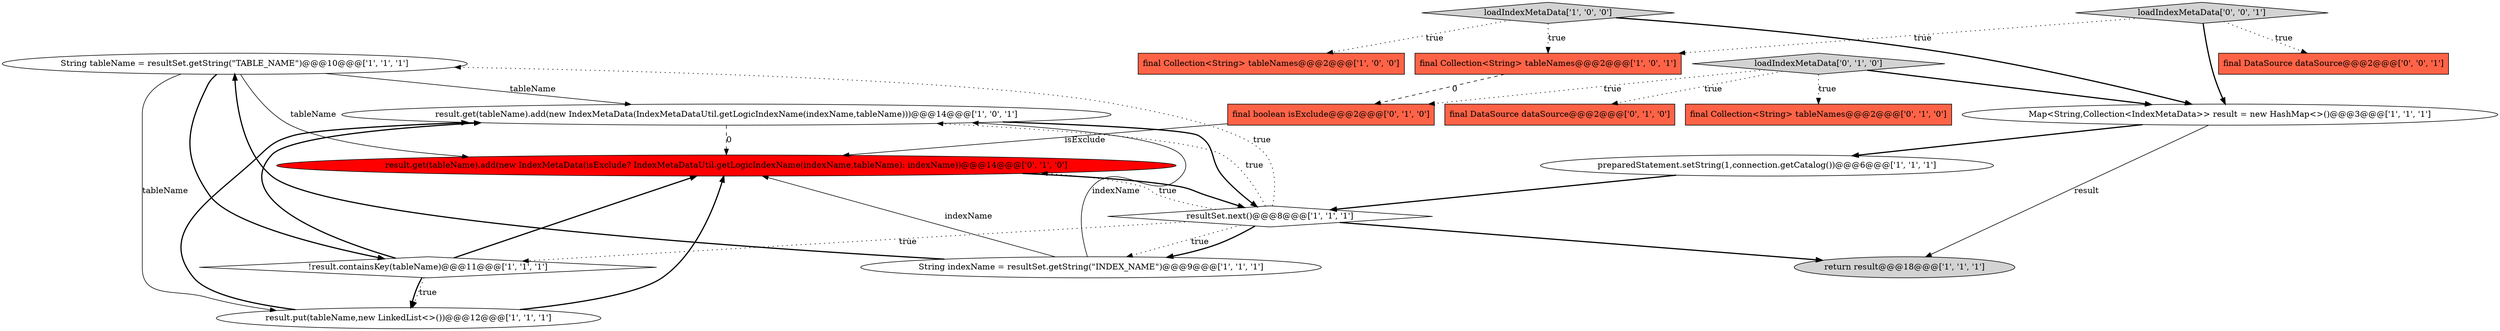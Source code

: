 digraph {
3 [style = filled, label = "String tableName = resultSet.getString(\"TABLE_NAME\")@@@10@@@['1', '1', '1']", fillcolor = white, shape = ellipse image = "AAA0AAABBB1BBB"];
8 [style = filled, label = "Map<String,Collection<IndexMetaData>> result = new HashMap<>()@@@3@@@['1', '1', '1']", fillcolor = white, shape = ellipse image = "AAA0AAABBB1BBB"];
11 [style = filled, label = "loadIndexMetaData['1', '0', '0']", fillcolor = lightgray, shape = diamond image = "AAA0AAABBB1BBB"];
1 [style = filled, label = "result.get(tableName).add(new IndexMetaData(IndexMetaDataUtil.getLogicIndexName(indexName,tableName)))@@@14@@@['1', '0', '1']", fillcolor = white, shape = ellipse image = "AAA0AAABBB1BBB"];
5 [style = filled, label = "final Collection<String> tableNames@@@2@@@['1', '0', '0']", fillcolor = tomato, shape = box image = "AAA0AAABBB1BBB"];
12 [style = filled, label = "final DataSource dataSource@@@2@@@['0', '1', '0']", fillcolor = tomato, shape = box image = "AAA0AAABBB2BBB"];
13 [style = filled, label = "result.get(tableName).add(new IndexMetaData(isExclude? IndexMetaDataUtil.getLogicIndexName(indexName,tableName): indexName))@@@14@@@['0', '1', '0']", fillcolor = red, shape = ellipse image = "AAA1AAABBB2BBB"];
16 [style = filled, label = "final boolean isExclude@@@2@@@['0', '1', '0']", fillcolor = tomato, shape = box image = "AAA1AAABBB2BBB"];
18 [style = filled, label = "loadIndexMetaData['0', '0', '1']", fillcolor = lightgray, shape = diamond image = "AAA0AAABBB3BBB"];
9 [style = filled, label = "return result@@@18@@@['1', '1', '1']", fillcolor = lightgray, shape = ellipse image = "AAA0AAABBB1BBB"];
17 [style = filled, label = "final DataSource dataSource@@@2@@@['0', '0', '1']", fillcolor = tomato, shape = box image = "AAA0AAABBB3BBB"];
10 [style = filled, label = "final Collection<String> tableNames@@@2@@@['1', '0', '1']", fillcolor = tomato, shape = box image = "AAA0AAABBB1BBB"];
4 [style = filled, label = "!result.containsKey(tableName)@@@11@@@['1', '1', '1']", fillcolor = white, shape = diamond image = "AAA0AAABBB1BBB"];
14 [style = filled, label = "loadIndexMetaData['0', '1', '0']", fillcolor = lightgray, shape = diamond image = "AAA0AAABBB2BBB"];
2 [style = filled, label = "resultSet.next()@@@8@@@['1', '1', '1']", fillcolor = white, shape = diamond image = "AAA0AAABBB1BBB"];
15 [style = filled, label = "final Collection<String> tableNames@@@2@@@['0', '1', '0']", fillcolor = tomato, shape = box image = "AAA0AAABBB2BBB"];
6 [style = filled, label = "result.put(tableName,new LinkedList<>())@@@12@@@['1', '1', '1']", fillcolor = white, shape = ellipse image = "AAA0AAABBB1BBB"];
7 [style = filled, label = "preparedStatement.setString(1,connection.getCatalog())@@@6@@@['1', '1', '1']", fillcolor = white, shape = ellipse image = "AAA0AAABBB1BBB"];
0 [style = filled, label = "String indexName = resultSet.getString(\"INDEX_NAME\")@@@9@@@['1', '1', '1']", fillcolor = white, shape = ellipse image = "AAA0AAABBB1BBB"];
2->3 [style = dotted, label="true"];
0->3 [style = bold, label=""];
4->6 [style = dotted, label="true"];
3->6 [style = solid, label="tableName"];
3->13 [style = solid, label="tableName"];
2->0 [style = dotted, label="true"];
14->12 [style = dotted, label="true"];
4->6 [style = bold, label=""];
11->10 [style = dotted, label="true"];
4->13 [style = bold, label=""];
0->1 [style = solid, label="indexName"];
11->5 [style = dotted, label="true"];
2->9 [style = bold, label=""];
8->9 [style = solid, label="result"];
3->4 [style = bold, label=""];
3->1 [style = solid, label="tableName"];
8->7 [style = bold, label=""];
1->13 [style = dashed, label="0"];
18->10 [style = dotted, label="true"];
14->16 [style = dotted, label="true"];
6->1 [style = bold, label=""];
14->15 [style = dotted, label="true"];
2->0 [style = bold, label=""];
2->1 [style = dotted, label="true"];
7->2 [style = bold, label=""];
6->13 [style = bold, label=""];
2->4 [style = dotted, label="true"];
13->2 [style = bold, label=""];
11->8 [style = bold, label=""];
4->1 [style = bold, label=""];
1->2 [style = bold, label=""];
14->8 [style = bold, label=""];
18->8 [style = bold, label=""];
18->17 [style = dotted, label="true"];
0->13 [style = solid, label="indexName"];
10->16 [style = dashed, label="0"];
2->13 [style = dotted, label="true"];
16->13 [style = solid, label="isExclude"];
}
